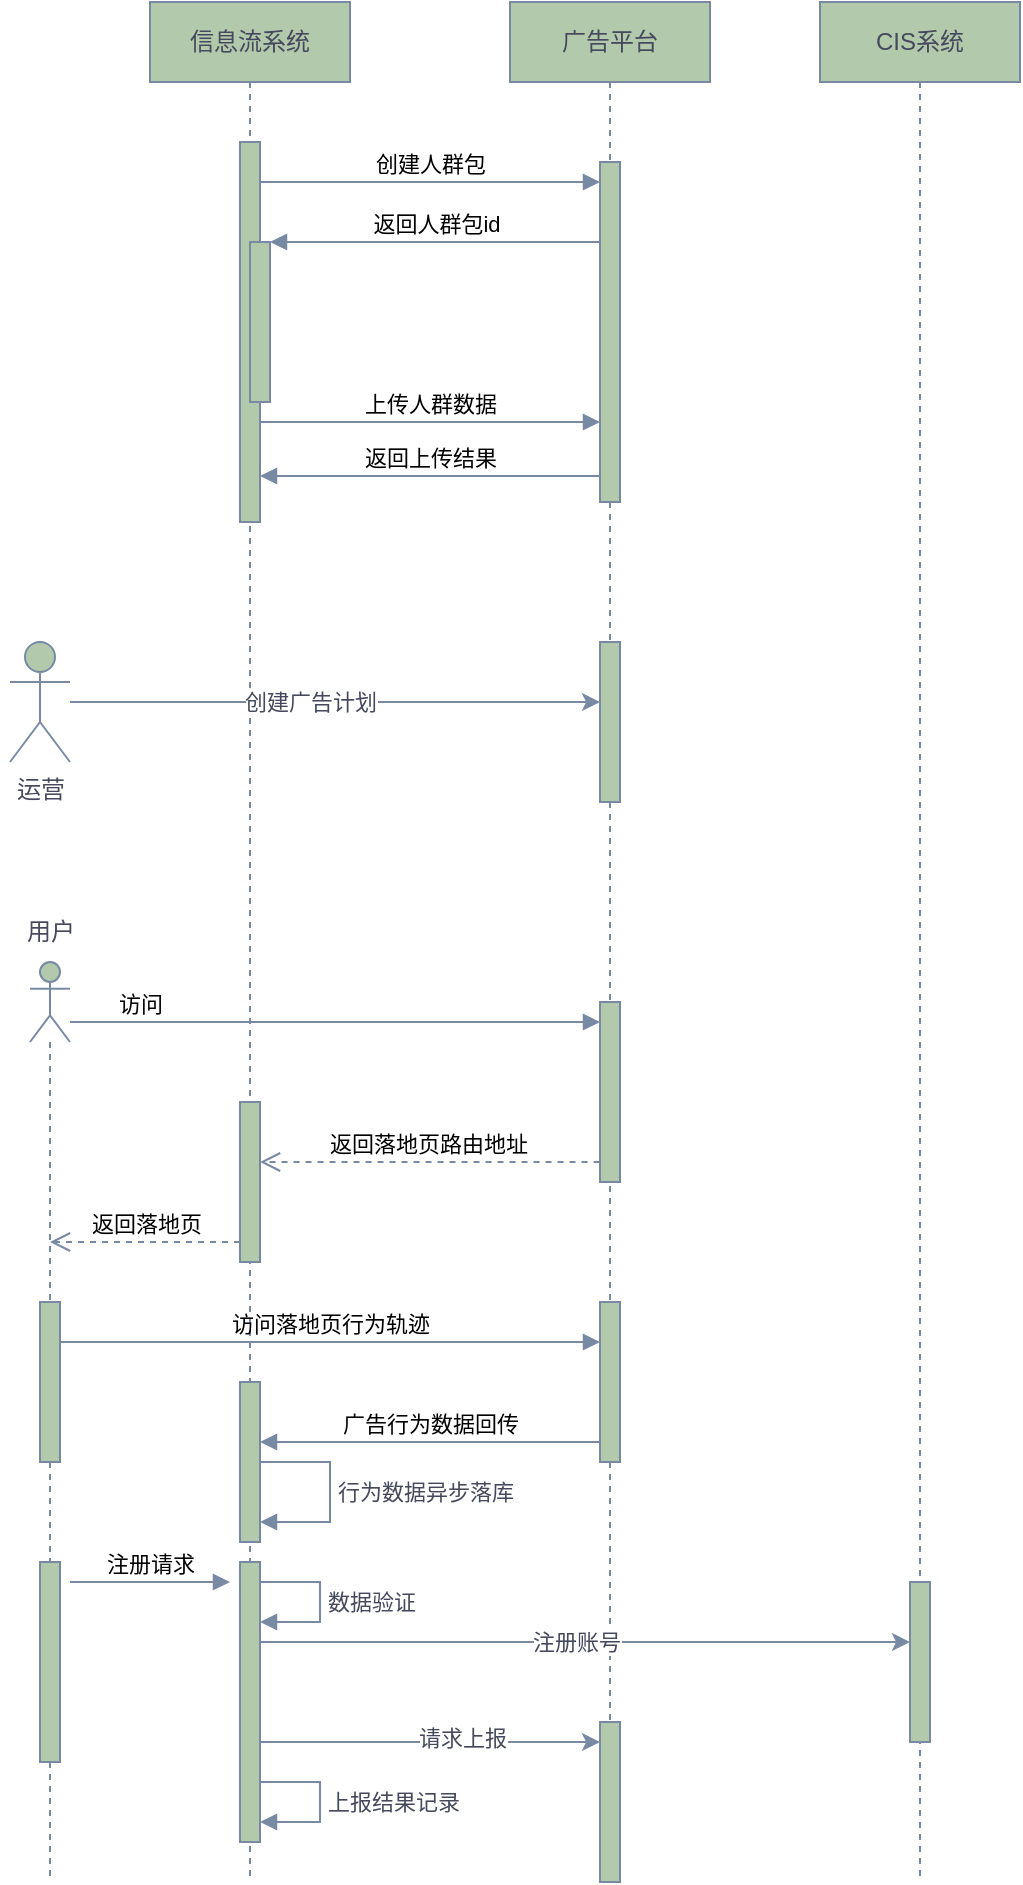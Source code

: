 <mxfile version="21.6.9" type="github">
  <diagram name="Page-1" id="2YBvvXClWsGukQMizWep">
    <mxGraphModel dx="1798" dy="575" grid="1" gridSize="10" guides="1" tooltips="1" connect="1" arrows="1" fold="1" page="1" pageScale="1" pageWidth="850" pageHeight="1100" math="0" shadow="0">
      <root>
        <mxCell id="0" />
        <mxCell id="1" parent="0" />
        <mxCell id="aM9ryv3xv72pqoxQDRHE-1" value="信息流系统" style="shape=umlLifeline;perimeter=lifelinePerimeter;whiteSpace=wrap;html=1;container=0;dropTarget=0;collapsible=0;recursiveResize=0;outlineConnect=0;portConstraint=eastwest;newEdgeStyle={&quot;edgeStyle&quot;:&quot;elbowEdgeStyle&quot;,&quot;elbow&quot;:&quot;vertical&quot;,&quot;curved&quot;:0,&quot;rounded&quot;:0};labelBackgroundColor=none;fillColor=#B2C9AB;strokeColor=#788AA3;fontColor=#46495D;" parent="1" vertex="1">
          <mxGeometry x="40" y="40" width="100" height="940" as="geometry" />
        </mxCell>
        <mxCell id="aM9ryv3xv72pqoxQDRHE-2" value="" style="html=1;points=[];perimeter=orthogonalPerimeter;outlineConnect=0;targetShapes=umlLifeline;portConstraint=eastwest;newEdgeStyle={&quot;edgeStyle&quot;:&quot;elbowEdgeStyle&quot;,&quot;elbow&quot;:&quot;vertical&quot;,&quot;curved&quot;:0,&quot;rounded&quot;:0};labelBackgroundColor=none;fillColor=#B2C9AB;strokeColor=#788AA3;fontColor=#46495D;" parent="aM9ryv3xv72pqoxQDRHE-1" vertex="1">
          <mxGeometry x="45" y="70" width="10" height="190" as="geometry" />
        </mxCell>
        <mxCell id="aM9ryv3xv72pqoxQDRHE-4" value="" style="html=1;points=[];perimeter=orthogonalPerimeter;outlineConnect=0;targetShapes=umlLifeline;portConstraint=eastwest;newEdgeStyle={&quot;edgeStyle&quot;:&quot;elbowEdgeStyle&quot;,&quot;elbow&quot;:&quot;vertical&quot;,&quot;curved&quot;:0,&quot;rounded&quot;:0};labelBackgroundColor=none;fillColor=#B2C9AB;strokeColor=#788AA3;fontColor=#46495D;" parent="aM9ryv3xv72pqoxQDRHE-1" vertex="1">
          <mxGeometry x="50" y="120" width="10" height="80" as="geometry" />
        </mxCell>
        <mxCell id="eXUnyx_dcuwRwdLYiepn-12" value="" style="html=1;points=[];perimeter=orthogonalPerimeter;outlineConnect=0;targetShapes=umlLifeline;portConstraint=eastwest;newEdgeStyle={&quot;edgeStyle&quot;:&quot;elbowEdgeStyle&quot;,&quot;elbow&quot;:&quot;vertical&quot;,&quot;curved&quot;:0,&quot;rounded&quot;:0};labelBackgroundColor=none;fillColor=#B2C9AB;strokeColor=#788AA3;fontColor=#46495D;" vertex="1" parent="aM9ryv3xv72pqoxQDRHE-1">
          <mxGeometry x="45" y="550" width="10" height="80" as="geometry" />
        </mxCell>
        <mxCell id="eXUnyx_dcuwRwdLYiepn-27" value="" style="html=1;points=[];perimeter=orthogonalPerimeter;outlineConnect=0;targetShapes=umlLifeline;portConstraint=eastwest;newEdgeStyle={&quot;edgeStyle&quot;:&quot;elbowEdgeStyle&quot;,&quot;elbow&quot;:&quot;vertical&quot;,&quot;curved&quot;:0,&quot;rounded&quot;:0};labelBackgroundColor=none;fillColor=#B2C9AB;strokeColor=#788AA3;fontColor=#46495D;" vertex="1" parent="aM9ryv3xv72pqoxQDRHE-1">
          <mxGeometry x="45" y="690" width="10" height="80" as="geometry" />
        </mxCell>
        <mxCell id="eXUnyx_dcuwRwdLYiepn-31" value="" style="html=1;points=[];perimeter=orthogonalPerimeter;outlineConnect=0;targetShapes=umlLifeline;portConstraint=eastwest;newEdgeStyle={&quot;edgeStyle&quot;:&quot;elbowEdgeStyle&quot;,&quot;elbow&quot;:&quot;vertical&quot;,&quot;curved&quot;:0,&quot;rounded&quot;:0};labelBackgroundColor=none;fillColor=#B2C9AB;strokeColor=#788AA3;fontColor=#46495D;" vertex="1" parent="aM9ryv3xv72pqoxQDRHE-1">
          <mxGeometry x="45" y="780" width="10" height="140" as="geometry" />
        </mxCell>
        <mxCell id="eXUnyx_dcuwRwdLYiepn-43" value="数据验证" style="html=1;align=left;spacingLeft=2;endArrow=block;rounded=0;edgeStyle=orthogonalEdgeStyle;curved=0;rounded=0;strokeColor=#788AA3;fontColor=#46495D;fillColor=#B2C9AB;" edge="1" target="eXUnyx_dcuwRwdLYiepn-31" parent="aM9ryv3xv72pqoxQDRHE-1">
          <mxGeometry relative="1" as="geometry">
            <mxPoint x="55" y="790" as="sourcePoint" />
            <Array as="points">
              <mxPoint x="85" y="790" />
              <mxPoint x="85" y="810" />
            </Array>
            <mxPoint x="60" y="820" as="targetPoint" />
          </mxGeometry>
        </mxCell>
        <mxCell id="eXUnyx_dcuwRwdLYiepn-46" value="行为数据异步落库" style="html=1;align=left;spacingLeft=2;endArrow=block;rounded=0;edgeStyle=orthogonalEdgeStyle;curved=0;rounded=0;strokeColor=#788AA3;fontColor=#46495D;fillColor=#B2C9AB;" edge="1" parent="aM9ryv3xv72pqoxQDRHE-1" source="eXUnyx_dcuwRwdLYiepn-27" target="eXUnyx_dcuwRwdLYiepn-27">
          <mxGeometry relative="1" as="geometry">
            <mxPoint x="60" y="730" as="sourcePoint" />
            <Array as="points">
              <mxPoint x="90" y="730" />
              <mxPoint x="90" y="760" />
            </Array>
            <mxPoint x="60" y="750" as="targetPoint" />
          </mxGeometry>
        </mxCell>
        <mxCell id="aM9ryv3xv72pqoxQDRHE-5" value="广告平台" style="shape=umlLifeline;perimeter=lifelinePerimeter;whiteSpace=wrap;html=1;container=0;dropTarget=0;collapsible=0;recursiveResize=0;outlineConnect=0;portConstraint=eastwest;newEdgeStyle={&quot;edgeStyle&quot;:&quot;elbowEdgeStyle&quot;,&quot;elbow&quot;:&quot;vertical&quot;,&quot;curved&quot;:0,&quot;rounded&quot;:0};labelBackgroundColor=none;fillColor=#B2C9AB;strokeColor=#788AA3;fontColor=#46495D;" parent="1" vertex="1">
          <mxGeometry x="220" y="40" width="100" height="940" as="geometry" />
        </mxCell>
        <mxCell id="aM9ryv3xv72pqoxQDRHE-6" value="" style="html=1;points=[];perimeter=orthogonalPerimeter;outlineConnect=0;targetShapes=umlLifeline;portConstraint=eastwest;newEdgeStyle={&quot;edgeStyle&quot;:&quot;elbowEdgeStyle&quot;,&quot;elbow&quot;:&quot;vertical&quot;,&quot;curved&quot;:0,&quot;rounded&quot;:0};labelBackgroundColor=none;fillColor=#B2C9AB;strokeColor=#788AA3;fontColor=#46495D;" parent="aM9ryv3xv72pqoxQDRHE-5" vertex="1">
          <mxGeometry x="45" y="80" width="10" height="170" as="geometry" />
        </mxCell>
        <mxCell id="eXUnyx_dcuwRwdLYiepn-4" value="" style="html=1;points=[];perimeter=orthogonalPerimeter;outlineConnect=0;targetShapes=umlLifeline;portConstraint=eastwest;newEdgeStyle={&quot;edgeStyle&quot;:&quot;elbowEdgeStyle&quot;,&quot;elbow&quot;:&quot;vertical&quot;,&quot;curved&quot;:0,&quot;rounded&quot;:0};labelBackgroundColor=none;fillColor=#B2C9AB;strokeColor=#788AA3;fontColor=#46495D;" vertex="1" parent="aM9ryv3xv72pqoxQDRHE-5">
          <mxGeometry x="45" y="320" width="10" height="80" as="geometry" />
        </mxCell>
        <mxCell id="eXUnyx_dcuwRwdLYiepn-9" value="" style="html=1;points=[];perimeter=orthogonalPerimeter;outlineConnect=0;targetShapes=umlLifeline;portConstraint=eastwest;newEdgeStyle={&quot;edgeStyle&quot;:&quot;elbowEdgeStyle&quot;,&quot;elbow&quot;:&quot;vertical&quot;,&quot;curved&quot;:0,&quot;rounded&quot;:0};labelBackgroundColor=none;fillColor=#B2C9AB;strokeColor=#788AA3;fontColor=#46495D;" vertex="1" parent="aM9ryv3xv72pqoxQDRHE-5">
          <mxGeometry x="45" y="500" width="10" height="90" as="geometry" />
        </mxCell>
        <mxCell id="eXUnyx_dcuwRwdLYiepn-10" value="访问" style="html=1;verticalAlign=bottom;endArrow=block;edgeStyle=elbowEdgeStyle;elbow=vertical;curved=0;rounded=0;labelBackgroundColor=none;strokeColor=#788AA3;fontColor=default;" edge="1" target="eXUnyx_dcuwRwdLYiepn-9" parent="aM9ryv3xv72pqoxQDRHE-5">
          <mxGeometry relative="1" as="geometry">
            <mxPoint x="-25" y="510" as="sourcePoint" />
            <Array as="points">
              <mxPoint x="-220" y="510" />
            </Array>
          </mxGeometry>
        </mxCell>
        <mxCell id="eXUnyx_dcuwRwdLYiepn-24" value="" style="html=1;points=[];perimeter=orthogonalPerimeter;outlineConnect=0;targetShapes=umlLifeline;portConstraint=eastwest;newEdgeStyle={&quot;edgeStyle&quot;:&quot;elbowEdgeStyle&quot;,&quot;elbow&quot;:&quot;vertical&quot;,&quot;curved&quot;:0,&quot;rounded&quot;:0};labelBackgroundColor=none;fillColor=#B2C9AB;strokeColor=#788AA3;fontColor=#46495D;" vertex="1" parent="aM9ryv3xv72pqoxQDRHE-5">
          <mxGeometry x="45" y="650" width="10" height="80" as="geometry" />
        </mxCell>
        <mxCell id="eXUnyx_dcuwRwdLYiepn-32" value="" style="html=1;points=[];perimeter=orthogonalPerimeter;outlineConnect=0;targetShapes=umlLifeline;portConstraint=eastwest;newEdgeStyle={&quot;edgeStyle&quot;:&quot;elbowEdgeStyle&quot;,&quot;elbow&quot;:&quot;vertical&quot;,&quot;curved&quot;:0,&quot;rounded&quot;:0};labelBackgroundColor=none;fillColor=#B2C9AB;strokeColor=#788AA3;fontColor=#46495D;" vertex="1" parent="aM9ryv3xv72pqoxQDRHE-5">
          <mxGeometry x="45" y="860" width="10" height="80" as="geometry" />
        </mxCell>
        <mxCell id="aM9ryv3xv72pqoxQDRHE-7" value="创建人群包" style="html=1;verticalAlign=bottom;endArrow=block;edgeStyle=elbowEdgeStyle;elbow=vertical;curved=0;rounded=0;labelBackgroundColor=none;strokeColor=#788AA3;fontColor=default;" parent="1" edge="1">
          <mxGeometry relative="1" as="geometry">
            <mxPoint x="95" y="130" as="sourcePoint" />
            <Array as="points">
              <mxPoint x="180" y="130" />
            </Array>
            <mxPoint x="265" y="130" as="targetPoint" />
          </mxGeometry>
        </mxCell>
        <mxCell id="aM9ryv3xv72pqoxQDRHE-9" value="返回人群包id" style="html=1;verticalAlign=bottom;endArrow=block;edgeStyle=elbowEdgeStyle;elbow=vertical;curved=0;rounded=0;labelBackgroundColor=none;strokeColor=#788AA3;fontColor=default;" parent="1" source="aM9ryv3xv72pqoxQDRHE-6" target="aM9ryv3xv72pqoxQDRHE-4" edge="1">
          <mxGeometry relative="1" as="geometry">
            <mxPoint x="175" y="160" as="sourcePoint" />
            <Array as="points">
              <mxPoint x="190" y="160" />
            </Array>
          </mxGeometry>
        </mxCell>
        <mxCell id="eXUnyx_dcuwRwdLYiepn-1" value="上传人群数据" style="html=1;verticalAlign=bottom;endArrow=block;edgeStyle=elbowEdgeStyle;elbow=vertical;curved=0;rounded=0;labelBackgroundColor=none;strokeColor=#788AA3;fontColor=default;" edge="1" parent="1" source="aM9ryv3xv72pqoxQDRHE-2" target="aM9ryv3xv72pqoxQDRHE-6">
          <mxGeometry relative="1" as="geometry">
            <mxPoint x="100" y="250" as="sourcePoint" />
            <Array as="points">
              <mxPoint x="185" y="250" />
            </Array>
            <mxPoint x="260" y="250" as="targetPoint" />
          </mxGeometry>
        </mxCell>
        <mxCell id="eXUnyx_dcuwRwdLYiepn-2" value="返回上传结果" style="html=1;verticalAlign=bottom;endArrow=block;edgeStyle=elbowEdgeStyle;elbow=vertical;curved=0;rounded=0;labelBackgroundColor=none;strokeColor=#788AA3;fontColor=default;" edge="1" parent="1" source="aM9ryv3xv72pqoxQDRHE-6">
          <mxGeometry relative="1" as="geometry">
            <mxPoint x="269.5" y="277" as="sourcePoint" />
            <Array as="points">
              <mxPoint x="180" y="277" />
            </Array>
            <mxPoint x="95" y="277" as="targetPoint" />
          </mxGeometry>
        </mxCell>
        <mxCell id="eXUnyx_dcuwRwdLYiepn-6" style="edgeStyle=orthogonalEdgeStyle;rounded=0;orthogonalLoop=1;jettySize=auto;html=1;labelBackgroundColor=none;strokeColor=#788AA3;fontColor=default;" edge="1" parent="1" source="eXUnyx_dcuwRwdLYiepn-3" target="eXUnyx_dcuwRwdLYiepn-4">
          <mxGeometry relative="1" as="geometry">
            <Array as="points">
              <mxPoint x="200" y="390" />
              <mxPoint x="200" y="390" />
            </Array>
          </mxGeometry>
        </mxCell>
        <mxCell id="eXUnyx_dcuwRwdLYiepn-41" value="创建广告计划" style="edgeLabel;html=1;align=center;verticalAlign=middle;resizable=0;points=[];fontColor=#46495D;" vertex="1" connectable="0" parent="eXUnyx_dcuwRwdLYiepn-6">
          <mxGeometry x="-0.389" y="-1" relative="1" as="geometry">
            <mxPoint x="39" y="-1" as="offset" />
          </mxGeometry>
        </mxCell>
        <mxCell id="eXUnyx_dcuwRwdLYiepn-3" value="运营" style="shape=umlActor;verticalLabelPosition=bottom;verticalAlign=top;html=1;labelBackgroundColor=none;fillColor=#B2C9AB;strokeColor=#788AA3;fontColor=#46495D;" vertex="1" parent="1">
          <mxGeometry x="-30" y="360" width="30" height="60" as="geometry" />
        </mxCell>
        <mxCell id="eXUnyx_dcuwRwdLYiepn-11" value="返回落地页路由地址" style="html=1;verticalAlign=bottom;endArrow=open;dashed=1;endSize=8;edgeStyle=elbowEdgeStyle;elbow=vertical;curved=0;rounded=0;labelBackgroundColor=none;strokeColor=#788AA3;fontColor=default;" edge="1" parent="1" target="eXUnyx_dcuwRwdLYiepn-12">
          <mxGeometry x="0.005" relative="1" as="geometry">
            <mxPoint x="100" y="620" as="targetPoint" />
            <mxPoint x="264.77" y="619.997" as="sourcePoint" />
            <mxPoint as="offset" />
          </mxGeometry>
        </mxCell>
        <object label="" id="eXUnyx_dcuwRwdLYiepn-19">
          <mxCell style="shape=umlLifeline;perimeter=lifelinePerimeter;whiteSpace=wrap;html=1;container=1;dropTarget=0;collapsible=0;recursiveResize=0;outlineConnect=0;portConstraint=eastwest;newEdgeStyle={&quot;edgeStyle&quot;:&quot;elbowEdgeStyle&quot;,&quot;elbow&quot;:&quot;vertical&quot;,&quot;curved&quot;:0,&quot;rounded&quot;:0};participant=umlActor;labelBackgroundColor=none;fillColor=#B2C9AB;strokeColor=#788AA3;fontColor=#46495D;" vertex="1" parent="1">
            <mxGeometry x="-20" y="520" width="20" height="460" as="geometry" />
          </mxCell>
        </object>
        <mxCell id="eXUnyx_dcuwRwdLYiepn-25" value="" style="html=1;points=[];perimeter=orthogonalPerimeter;outlineConnect=0;targetShapes=umlLifeline;portConstraint=eastwest;newEdgeStyle={&quot;edgeStyle&quot;:&quot;elbowEdgeStyle&quot;,&quot;elbow&quot;:&quot;vertical&quot;,&quot;curved&quot;:0,&quot;rounded&quot;:0};labelBackgroundColor=none;fillColor=#B2C9AB;strokeColor=#788AA3;fontColor=#46495D;" vertex="1" parent="eXUnyx_dcuwRwdLYiepn-19">
          <mxGeometry x="5" y="170" width="10" height="80" as="geometry" />
        </mxCell>
        <mxCell id="eXUnyx_dcuwRwdLYiepn-30" value="" style="html=1;points=[];perimeter=orthogonalPerimeter;outlineConnect=0;targetShapes=umlLifeline;portConstraint=eastwest;newEdgeStyle={&quot;edgeStyle&quot;:&quot;elbowEdgeStyle&quot;,&quot;elbow&quot;:&quot;vertical&quot;,&quot;curved&quot;:0,&quot;rounded&quot;:0};labelBackgroundColor=none;fillColor=#B2C9AB;strokeColor=#788AA3;fontColor=#46495D;" vertex="1" parent="eXUnyx_dcuwRwdLYiepn-19">
          <mxGeometry x="5" y="300" width="10" height="100" as="geometry" />
        </mxCell>
        <mxCell id="eXUnyx_dcuwRwdLYiepn-20" value="用户" style="text;html=1;align=center;verticalAlign=middle;resizable=0;points=[];autosize=1;strokeColor=none;fillColor=none;labelBackgroundColor=none;fontColor=#46495D;" vertex="1" parent="1">
          <mxGeometry x="-35" y="490" width="50" height="30" as="geometry" />
        </mxCell>
        <mxCell id="eXUnyx_dcuwRwdLYiepn-21" value="返回落地页" style="html=1;verticalAlign=bottom;endArrow=open;dashed=1;endSize=8;edgeStyle=elbowEdgeStyle;elbow=vertical;curved=0;rounded=0;labelBackgroundColor=none;strokeColor=#788AA3;fontColor=default;" edge="1" parent="1" source="eXUnyx_dcuwRwdLYiepn-12" target="eXUnyx_dcuwRwdLYiepn-19">
          <mxGeometry x="-0.001" relative="1" as="geometry">
            <mxPoint x="80" y="650.0" as="sourcePoint" />
            <mxPoint y="650.0" as="targetPoint" />
            <Array as="points">
              <mxPoint x="40" y="660" />
            </Array>
            <mxPoint as="offset" />
          </mxGeometry>
        </mxCell>
        <mxCell id="eXUnyx_dcuwRwdLYiepn-23" value="CIS系统" style="shape=umlLifeline;perimeter=lifelinePerimeter;whiteSpace=wrap;html=1;container=1;dropTarget=0;collapsible=0;recursiveResize=0;outlineConnect=0;portConstraint=eastwest;newEdgeStyle={&quot;edgeStyle&quot;:&quot;elbowEdgeStyle&quot;,&quot;elbow&quot;:&quot;vertical&quot;,&quot;curved&quot;:0,&quot;rounded&quot;:0};labelBackgroundColor=none;fillColor=#B2C9AB;strokeColor=#788AA3;fontColor=#46495D;" vertex="1" parent="1">
          <mxGeometry x="375" y="40" width="100" height="940" as="geometry" />
        </mxCell>
        <mxCell id="eXUnyx_dcuwRwdLYiepn-33" value="" style="html=1;points=[];perimeter=orthogonalPerimeter;outlineConnect=0;targetShapes=umlLifeline;portConstraint=eastwest;newEdgeStyle={&quot;edgeStyle&quot;:&quot;elbowEdgeStyle&quot;,&quot;elbow&quot;:&quot;vertical&quot;,&quot;curved&quot;:0,&quot;rounded&quot;:0};labelBackgroundColor=none;fillColor=#B2C9AB;strokeColor=#788AA3;fontColor=#46495D;" vertex="1" parent="eXUnyx_dcuwRwdLYiepn-23">
          <mxGeometry x="45" y="790" width="10" height="80" as="geometry" />
        </mxCell>
        <mxCell id="eXUnyx_dcuwRwdLYiepn-26" value="访问落地页行为轨迹" style="html=1;verticalAlign=bottom;endArrow=block;edgeStyle=elbowEdgeStyle;elbow=vertical;curved=0;rounded=0;labelBackgroundColor=none;strokeColor=#788AA3;fontColor=default;" edge="1" parent="1" source="eXUnyx_dcuwRwdLYiepn-25" target="eXUnyx_dcuwRwdLYiepn-24">
          <mxGeometry width="80" relative="1" as="geometry">
            <mxPoint y="710" as="sourcePoint" />
            <mxPoint x="80" y="710" as="targetPoint" />
            <Array as="points">
              <mxPoint x="130" y="710" />
            </Array>
          </mxGeometry>
        </mxCell>
        <mxCell id="eXUnyx_dcuwRwdLYiepn-29" value="广告行为数据回传" style="html=1;verticalAlign=bottom;endArrow=block;edgeStyle=elbowEdgeStyle;elbow=vertical;curved=0;rounded=0;labelBackgroundColor=none;strokeColor=#788AA3;fontColor=default;" edge="1" parent="1" source="eXUnyx_dcuwRwdLYiepn-24" target="eXUnyx_dcuwRwdLYiepn-27">
          <mxGeometry x="0.004" relative="1" as="geometry">
            <mxPoint x="260" y="760" as="sourcePoint" />
            <Array as="points">
              <mxPoint x="175" y="760" />
            </Array>
            <mxPoint x="100" y="760" as="targetPoint" />
            <mxPoint as="offset" />
          </mxGeometry>
        </mxCell>
        <mxCell id="eXUnyx_dcuwRwdLYiepn-34" value="注册请求" style="html=1;verticalAlign=bottom;endArrow=block;edgeStyle=elbowEdgeStyle;elbow=vertical;curved=0;rounded=0;labelBackgroundColor=none;strokeColor=#788AA3;fontColor=default;" edge="1" parent="1">
          <mxGeometry width="80" relative="1" as="geometry">
            <mxPoint y="830" as="sourcePoint" />
            <mxPoint x="80" y="830" as="targetPoint" />
          </mxGeometry>
        </mxCell>
        <mxCell id="eXUnyx_dcuwRwdLYiepn-35" style="edgeStyle=elbowEdgeStyle;rounded=0;orthogonalLoop=1;jettySize=auto;html=1;elbow=vertical;curved=0;strokeColor=#788AA3;fontColor=#46495D;fillColor=#B2C9AB;" edge="1" parent="1">
          <mxGeometry relative="1" as="geometry">
            <mxPoint x="95" y="860.002" as="sourcePoint" />
            <mxPoint x="420" y="860.31" as="targetPoint" />
          </mxGeometry>
        </mxCell>
        <mxCell id="eXUnyx_dcuwRwdLYiepn-36" value="注册账号" style="edgeLabel;html=1;align=center;verticalAlign=middle;resizable=0;points=[];fontColor=#46495D;" vertex="1" connectable="0" parent="eXUnyx_dcuwRwdLYiepn-35">
          <mxGeometry x="-0.029" relative="1" as="geometry">
            <mxPoint as="offset" />
          </mxGeometry>
        </mxCell>
        <mxCell id="eXUnyx_dcuwRwdLYiepn-37" style="edgeStyle=elbowEdgeStyle;rounded=0;orthogonalLoop=1;jettySize=auto;html=1;elbow=vertical;curved=0;strokeColor=#788AA3;fontColor=#46495D;fillColor=#B2C9AB;" edge="1" parent="1" source="eXUnyx_dcuwRwdLYiepn-31" target="eXUnyx_dcuwRwdLYiepn-32">
          <mxGeometry relative="1" as="geometry">
            <Array as="points">
              <mxPoint x="180" y="910" />
            </Array>
          </mxGeometry>
        </mxCell>
        <mxCell id="eXUnyx_dcuwRwdLYiepn-38" value="请求上报" style="edgeLabel;html=1;align=center;verticalAlign=middle;resizable=0;points=[];fontColor=#46495D;" vertex="1" connectable="0" parent="eXUnyx_dcuwRwdLYiepn-37">
          <mxGeometry x="0.189" y="2" relative="1" as="geometry">
            <mxPoint as="offset" />
          </mxGeometry>
        </mxCell>
        <mxCell id="eXUnyx_dcuwRwdLYiepn-48" value="上报结果记录" style="html=1;align=left;spacingLeft=2;endArrow=block;rounded=0;edgeStyle=orthogonalEdgeStyle;curved=0;rounded=0;strokeColor=#788AA3;fontColor=#46495D;fillColor=#B2C9AB;" edge="1" parent="1">
          <mxGeometry relative="1" as="geometry">
            <mxPoint x="95" y="930" as="sourcePoint" />
            <Array as="points">
              <mxPoint x="125" y="930" />
              <mxPoint x="125" y="950" />
            </Array>
            <mxPoint x="95" y="950" as="targetPoint" />
          </mxGeometry>
        </mxCell>
      </root>
    </mxGraphModel>
  </diagram>
</mxfile>

